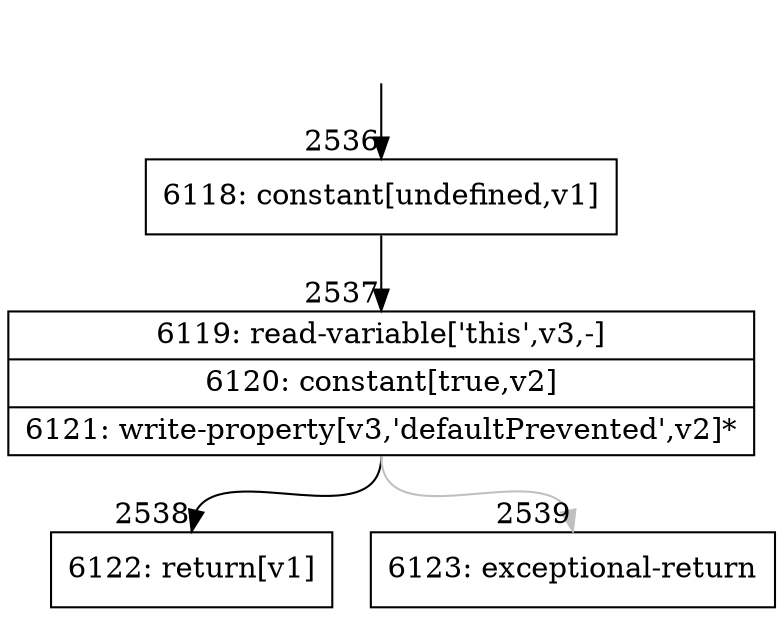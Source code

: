 digraph {
rankdir="TD"
BB_entry200[shape=none,label=""];
BB_entry200 -> BB2536 [tailport=s, headport=n, headlabel="    2536"]
BB2536 [shape=record label="{6118: constant[undefined,v1]}" ] 
BB2536 -> BB2537 [tailport=s, headport=n, headlabel="      2537"]
BB2537 [shape=record label="{6119: read-variable['this',v3,-]|6120: constant[true,v2]|6121: write-property[v3,'defaultPrevented',v2]*}" ] 
BB2537 -> BB2538 [tailport=s, headport=n, headlabel="      2538"]
BB2537 -> BB2539 [tailport=s, headport=n, color=gray, headlabel="      2539"]
BB2538 [shape=record label="{6122: return[v1]}" ] 
BB2539 [shape=record label="{6123: exceptional-return}" ] 
//#$~ 3478
}

